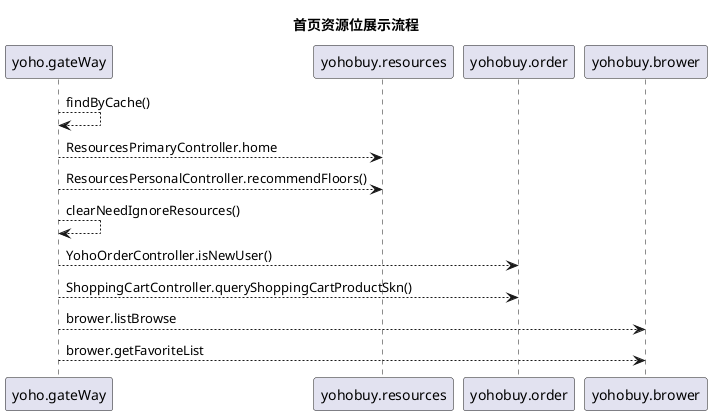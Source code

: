 @startuml
title 首页资源位展示流程
yoho.gateWay --> yoho.gateWay: findByCache()
yoho.gateWay -->yohobuy.resources:ResourcesPrimaryController.home
yoho.gateWay -->yohobuy.resources:ResourcesPersonalController.recommendFloors()
yoho.gateWay --> yoho.gateWay: clearNeedIgnoreResources()
yoho.gateWay --> yohobuy.order:YohoOrderController.isNewUser()
yoho.gateWay --> yohobuy.order:ShoppingCartController.queryShoppingCartProductSkn()
yoho.gateWay --> yohobuy.brower:brower.listBrowse
yoho.gateWay -->yohobuy.brower:brower.getFavoriteList

@enduml